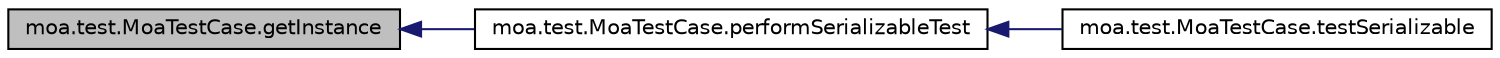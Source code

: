 digraph G
{
  edge [fontname="Helvetica",fontsize="10",labelfontname="Helvetica",labelfontsize="10"];
  node [fontname="Helvetica",fontsize="10",shape=record];
  rankdir=LR;
  Node1 [label="moa.test.MoaTestCase.getInstance",height=0.2,width=0.4,color="black", fillcolor="grey75", style="filled" fontcolor="black"];
  Node1 -> Node2 [dir=back,color="midnightblue",fontsize="10",style="solid",fontname="Helvetica"];
  Node2 [label="moa.test.MoaTestCase.performSerializableTest",height=0.2,width=0.4,color="black", fillcolor="white", style="filled",URL="$classmoa_1_1test_1_1MoaTestCase.html#aa1e4f2f9e86cb4bcc10142007d1508ed",tooltip="Performs a serializable test on the given class."];
  Node2 -> Node3 [dir=back,color="midnightblue",fontsize="10",style="solid",fontname="Helvetica"];
  Node3 [label="moa.test.MoaTestCase.testSerializable",height=0.2,width=0.4,color="black", fillcolor="white", style="filled",URL="$classmoa_1_1test_1_1MoaTestCase.html#ac8f40c9d5cc010e571e7c0c8ced7432d",tooltip="For classes (with default constructor) that are serializable, are tested whether..."];
}
